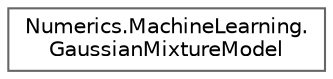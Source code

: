 digraph "Graphical Class Hierarchy"
{
 // LATEX_PDF_SIZE
  bgcolor="transparent";
  edge [fontname=Helvetica,fontsize=10,labelfontname=Helvetica,labelfontsize=10];
  node [fontname=Helvetica,fontsize=10,shape=box,height=0.2,width=0.4];
  rankdir="LR";
  Node0 [id="Node000000",label="Numerics.MachineLearning.\lGaussianMixtureModel",height=0.2,width=0.4,color="grey40", fillcolor="white", style="filled",URL="$class_numerics_1_1_machine_learning_1_1_gaussian_mixture_model.html",tooltip="Gaussian Mixture Model (GMM) for classification."];
}
